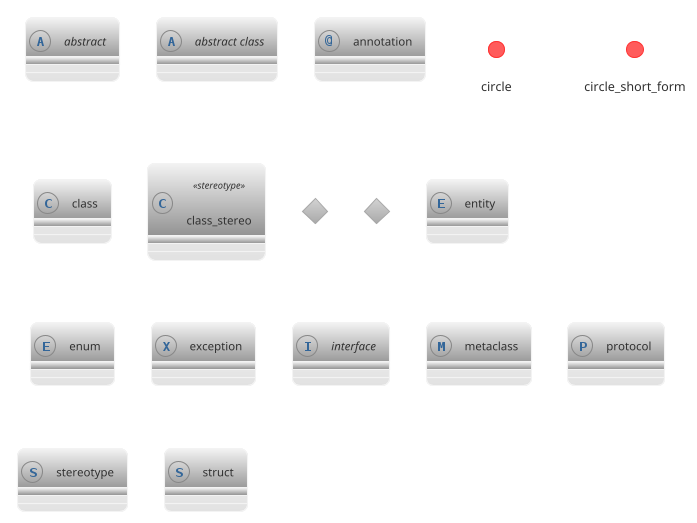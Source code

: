 ' Do not edit
' Theme Gallery
' autogenerated by script
'
@startuml
!theme lightgray
abstract        abstract
abstract class  "abstract class"
annotation      annotation
circle          circle
()              circle_short_form
class           class
class           class_stereo  <<stereotype>>
diamond         diamond
<>              diamond_short_form
entity          entity
enum            enum
exception       exception
interface       interface
metaclass       metaclass
protocol        protocol
stereotype      stereotype
struct          struct
@enduml
